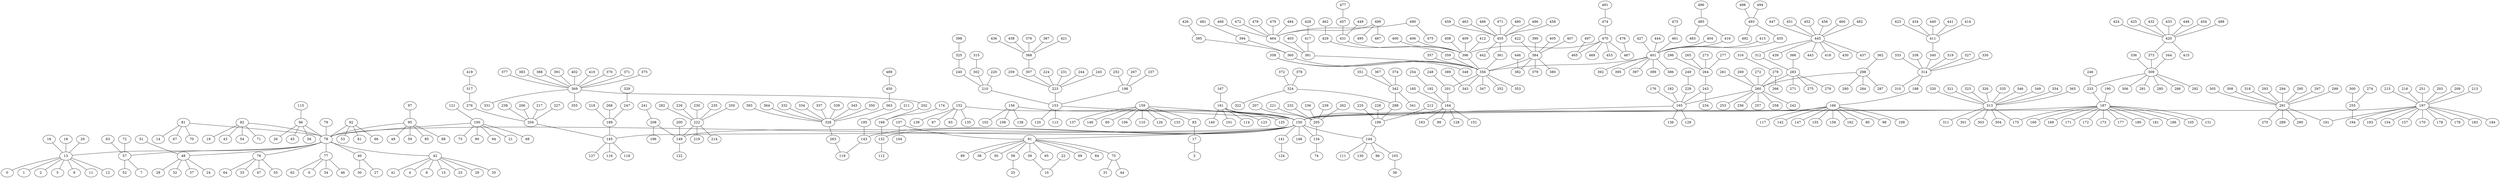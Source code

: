 graph BarAlbert500_20_BFS {
150;
78;
91;
132;
134;
141;
143;
144;
145;
148;
149;
152;
153;
156;
159;
161;
164;
165;
166;
187;
197;
154;
157;
170;
178;
179;
183;
184;
191;
193;
194;
203;
209;
213;
215;
216;
251;
105;
131;
160;
169;
171;
172;
173;
175;
177;
180;
181;
186;
190;
233;
80;
98;
109;
117;
142;
147;
155;
158;
162;
188;
129;
136;
176;
182;
229;
243;
260;
99;
128;
151;
163;
185;
192;
201;
101;
114;
123;
125;
140;
167;
60;
83;
106;
110;
126;
133;
137;
146;
102;
108;
138;
113;
120;
198;
210;
223;
87;
93;
135;
139;
122;
200;
208;
222;
116;
118;
127;
189;
204;
96;
103;
111;
130;
199;
119;
195;
124;
74;
205;
112;
168;
38;
39;
50;
58;
65;
69;
75;
84;
89;
107;
13;
40;
42;
48;
57;
76;
77;
79;
81;
82;
86;
92;
95;
100;
21;
68;
73;
90;
94;
121;
49;
59;
85;
88;
97;
53;
61;
66;
26;
45;
56;
115;
19;
43;
54;
71;
14;
67;
70;
6;
34;
46;
62;
33;
47;
55;
64;
7;
52;
63;
72;
24;
28;
32;
37;
51;
4;
8;
15;
23;
29;
35;
41;
27;
30;
0;
1;
2;
5;
9;
11;
12;
16;
18;
20;
104;
31;
44;
25;
10;
174;
202;
207;
221;
232;
236;
239;
262;
211;
263;
212;
225;
228;
288;
36;
206;
217;
227;
238;
276;
218;
247;
268;
214;
219;
226;
230;
235;
250;
282;
196;
241;
224;
231;
244;
245;
259;
307;
220;
240;
302;
237;
252;
267;
17;
248;
356;
254;
242;
253;
256;
257;
258;
261;
269;
272;
278;
283;
298;
234;
264;
249;
314;
246;
309;
313;
255;
291;
270;
289;
290;
293;
294;
295;
297;
299;
305;
308;
318;
274;
300;
301;
303;
304;
311;
320;
321;
323;
326;
335;
346;
349;
354;
365;
281;
285;
286;
292;
306;
336;
344;
373;
310;
319;
327;
330;
333;
338;
340;
265;
273;
277;
296;
280;
284;
287;
362;
271;
275;
279;
312;
366;
266;
316;
343;
347;
352;
353;
357;
358;
359;
360;
361;
381;
384;
396;
401;
3;
315;
325;
368;
329;
317;
324;
342;
328;
369;
22;
331;
355;
370;
371;
375;
377;
383;
388;
391;
402;
410;
332;
334;
337;
339;
345;
350;
363;
364;
393;
341;
351;
367;
374;
322;
372;
378;
419;
376;
387;
421;
436;
438;
398;
386;
392;
395;
397;
399;
404;
413;
416;
427;
435;
444;
461;
400;
406;
408;
409;
412;
431;
470;
379;
380;
382;
390;
405;
407;
422;
403;
417;
464;
455;
385;
394;
429;
348;
389;
445;
411;
420;
415;
424;
425;
432;
433;
448;
454;
488;
414;
423;
434;
440;
441;
418;
430;
437;
439;
443;
447;
451;
452;
456;
460;
482;
462;
481;
426;
442;
458;
459;
463;
466;
471;
480;
486;
468;
472;
478;
479;
484;
490;
499;
428;
446;
453;
465;
467;
469;
474;
449;
457;
473;
493;
485;
450;
489;
483;
496;
492;
494;
498;
477;
491;
476;
497;
487;
495;
475;
150 -- 78;
150 -- 91;
150 -- 132;
150 -- 134;
150 -- 141;
150 -- 143;
150 -- 144;
150 -- 145;
150 -- 148;
150 -- 149;
152 -- 150;
153 -- 150;
156 -- 150;
159 -- 150;
161 -- 150;
164 -- 150;
165 -- 150;
166 -- 150;
187 -- 150;
197 -- 150;
197 -- 154;
197 -- 157;
197 -- 170;
197 -- 178;
197 -- 179;
197 -- 183;
197 -- 184;
197 -- 191;
197 -- 193;
197 -- 194;
203 -- 197;
209 -- 197;
213 -- 197;
215 -- 197;
216 -- 197;
251 -- 197;
187 -- 105;
187 -- 131;
187 -- 160;
187 -- 169;
187 -- 171;
187 -- 172;
187 -- 173;
187 -- 175;
187 -- 177;
187 -- 180;
187 -- 181;
187 -- 186;
190 -- 187;
233 -- 187;
166 -- 80;
166 -- 98;
166 -- 109;
166 -- 117;
166 -- 142;
166 -- 147;
166 -- 155;
166 -- 158;
166 -- 162;
188 -- 166;
165 -- 129;
165 -- 136;
176 -- 165;
182 -- 165;
229 -- 165;
243 -- 165;
260 -- 165;
164 -- 99;
164 -- 128;
164 -- 151;
164 -- 163;
185 -- 164;
192 -- 164;
201 -- 164;
161 -- 101;
161 -- 114;
161 -- 123;
161 -- 125;
161 -- 140;
167 -- 161;
159 -- 60;
159 -- 83;
159 -- 106;
159 -- 110;
159 -- 126;
159 -- 133;
159 -- 137;
159 -- 146;
156 -- 102;
156 -- 108;
156 -- 138;
153 -- 113;
153 -- 120;
198 -- 153;
210 -- 153;
223 -- 153;
152 -- 87;
152 -- 93;
152 -- 135;
152 -- 139;
149 -- 122;
200 -- 149;
208 -- 149;
222 -- 149;
145 -- 116;
145 -- 118;
145 -- 127;
189 -- 145;
204 -- 145;
144 -- 96;
144 -- 103;
144 -- 111;
144 -- 130;
199 -- 144;
143 -- 119;
195 -- 143;
141 -- 124;
134 -- 74;
205 -- 134;
132 -- 112;
168 -- 132;
91 -- 38;
91 -- 39;
91 -- 50;
91 -- 58;
91 -- 65;
91 -- 69;
91 -- 75;
91 -- 84;
91 -- 89;
107 -- 91;
78 -- 13;
78 -- 40;
78 -- 42;
78 -- 48;
78 -- 57;
78 -- 76;
78 -- 77;
79 -- 78;
81 -- 78;
82 -- 78;
86 -- 78;
92 -- 78;
95 -- 78;
100 -- 78;
100 -- 21;
100 -- 68;
100 -- 73;
100 -- 90;
100 -- 94;
121 -- 100;
95 -- 49;
95 -- 59;
95 -- 85;
95 -- 88;
97 -- 95;
92 -- 53;
92 -- 61;
92 -- 66;
86 -- 26;
86 -- 45;
86 -- 56;
115 -- 86;
82 -- 19;
82 -- 43;
82 -- 54;
82 -- 71;
81 -- 14;
81 -- 67;
81 -- 70;
77 -- 6;
77 -- 34;
77 -- 46;
77 -- 62;
76 -- 33;
76 -- 47;
76 -- 55;
76 -- 64;
57 -- 7;
57 -- 52;
63 -- 57;
72 -- 57;
48 -- 24;
48 -- 28;
48 -- 32;
48 -- 37;
51 -- 48;
42 -- 4;
42 -- 8;
42 -- 15;
42 -- 23;
42 -- 29;
42 -- 35;
42 -- 41;
40 -- 27;
40 -- 30;
13 -- 0;
13 -- 1;
13 -- 2;
13 -- 5;
13 -- 9;
13 -- 11;
13 -- 12;
16 -- 13;
18 -- 13;
20 -- 13;
107 -- 104;
75 -- 31;
75 -- 44;
58 -- 25;
39 -- 10;
174 -- 168;
202 -- 168;
207 -- 205;
221 -- 205;
232 -- 205;
236 -- 205;
239 -- 205;
262 -- 205;
211 -- 195;
263 -- 119;
212 -- 199;
225 -- 199;
228 -- 199;
288 -- 199;
103 -- 36;
206 -- 204;
217 -- 204;
227 -- 204;
238 -- 204;
276 -- 204;
218 -- 189;
247 -- 189;
268 -- 189;
222 -- 214;
222 -- 219;
226 -- 222;
230 -- 222;
235 -- 222;
250 -- 222;
282 -- 222;
208 -- 196;
241 -- 208;
224 -- 223;
231 -- 223;
244 -- 223;
245 -- 223;
259 -- 223;
307 -- 223;
220 -- 210;
240 -- 210;
302 -- 210;
237 -- 198;
252 -- 198;
267 -- 198;
83 -- 17;
248 -- 201;
356 -- 201;
254 -- 192;
260 -- 242;
260 -- 253;
260 -- 256;
260 -- 257;
260 -- 258;
261 -- 260;
269 -- 260;
272 -- 260;
278 -- 260;
283 -- 260;
298 -- 260;
243 -- 234;
264 -- 243;
249 -- 229;
314 -- 188;
246 -- 233;
309 -- 233;
313 -- 175;
255 -- 194;
291 -- 191;
291 -- 270;
291 -- 289;
291 -- 290;
293 -- 291;
294 -- 291;
295 -- 291;
297 -- 291;
299 -- 291;
305 -- 291;
308 -- 291;
318 -- 291;
274 -- 255;
300 -- 255;
313 -- 301;
313 -- 303;
313 -- 304;
313 -- 311;
320 -- 313;
321 -- 313;
323 -- 313;
326 -- 313;
335 -- 313;
346 -- 313;
349 -- 313;
354 -- 313;
365 -- 313;
309 -- 281;
309 -- 285;
309 -- 286;
309 -- 292;
309 -- 306;
336 -- 309;
344 -- 309;
373 -- 309;
314 -- 310;
319 -- 314;
327 -- 314;
330 -- 314;
333 -- 314;
338 -- 314;
340 -- 314;
265 -- 264;
273 -- 264;
277 -- 264;
296 -- 264;
298 -- 280;
298 -- 284;
298 -- 287;
362 -- 298;
283 -- 271;
283 -- 275;
283 -- 279;
312 -- 283;
366 -- 283;
278 -- 266;
316 -- 278;
356 -- 343;
356 -- 347;
356 -- 352;
356 -- 353;
357 -- 356;
358 -- 356;
359 -- 356;
360 -- 356;
361 -- 356;
381 -- 356;
384 -- 356;
396 -- 356;
401 -- 356;
17 -- 3;
315 -- 302;
325 -- 240;
368 -- 307;
329 -- 247;
317 -- 276;
324 -- 288;
342 -- 288;
328 -- 263;
369 -- 202;
22 -- 10;
369 -- 331;
369 -- 355;
370 -- 369;
371 -- 369;
375 -- 369;
377 -- 369;
383 -- 369;
388 -- 369;
391 -- 369;
402 -- 369;
410 -- 369;
332 -- 328;
334 -- 328;
337 -- 328;
339 -- 328;
345 -- 328;
350 -- 328;
363 -- 328;
364 -- 328;
393 -- 328;
342 -- 341;
351 -- 342;
367 -- 342;
374 -- 342;
324 -- 322;
372 -- 324;
378 -- 324;
419 -- 317;
376 -- 368;
387 -- 368;
421 -- 368;
436 -- 368;
438 -- 368;
398 -- 325;
401 -- 386;
401 -- 392;
401 -- 395;
401 -- 397;
401 -- 399;
404 -- 401;
413 -- 401;
416 -- 401;
427 -- 401;
435 -- 401;
444 -- 401;
461 -- 401;
400 -- 396;
406 -- 396;
408 -- 396;
409 -- 396;
412 -- 396;
431 -- 396;
470 -- 396;
384 -- 379;
384 -- 380;
384 -- 382;
390 -- 384;
405 -- 384;
407 -- 384;
422 -- 384;
403 -- 381;
417 -- 381;
464 -- 381;
455 -- 361;
385 -- 360;
394 -- 360;
429 -- 359;
358 -- 348;
389 -- 343;
445 -- 312;
411 -- 340;
420 -- 373;
420 -- 415;
424 -- 420;
425 -- 420;
432 -- 420;
433 -- 420;
448 -- 420;
454 -- 420;
488 -- 420;
414 -- 411;
423 -- 411;
434 -- 411;
440 -- 411;
441 -- 411;
445 -- 418;
445 -- 430;
445 -- 437;
445 -- 439;
445 -- 443;
447 -- 445;
451 -- 445;
452 -- 445;
456 -- 445;
460 -- 445;
482 -- 445;
462 -- 429;
481 -- 394;
426 -- 385;
455 -- 442;
458 -- 455;
459 -- 455;
463 -- 455;
466 -- 455;
471 -- 455;
480 -- 455;
486 -- 455;
468 -- 464;
472 -- 464;
478 -- 464;
479 -- 464;
484 -- 464;
490 -- 464;
499 -- 464;
428 -- 417;
446 -- 382;
470 -- 453;
470 -- 465;
470 -- 467;
470 -- 469;
474 -- 470;
449 -- 431;
457 -- 431;
473 -- 461;
493 -- 435;
485 -- 416;
450 -- 363;
489 -- 450;
485 -- 483;
496 -- 485;
493 -- 492;
494 -- 493;
498 -- 493;
477 -- 457;
491 -- 474;
476 -- 467;
497 -- 465;
499 -- 487;
499 -- 495;
490 -- 475;
}